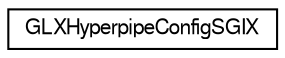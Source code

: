 digraph "Graphical Class Hierarchy"
{
  edge [fontname="FreeSans",fontsize="10",labelfontname="FreeSans",labelfontsize="10"];
  node [fontname="FreeSans",fontsize="10",shape=record];
  rankdir="LR";
  Node1 [label="GLXHyperpipeConfigSGIX",height=0.2,width=0.4,color="black", fillcolor="white", style="filled",URL="$d4/df9/struct_g_l_x_hyperpipe_config_s_g_i_x.html"];
}
